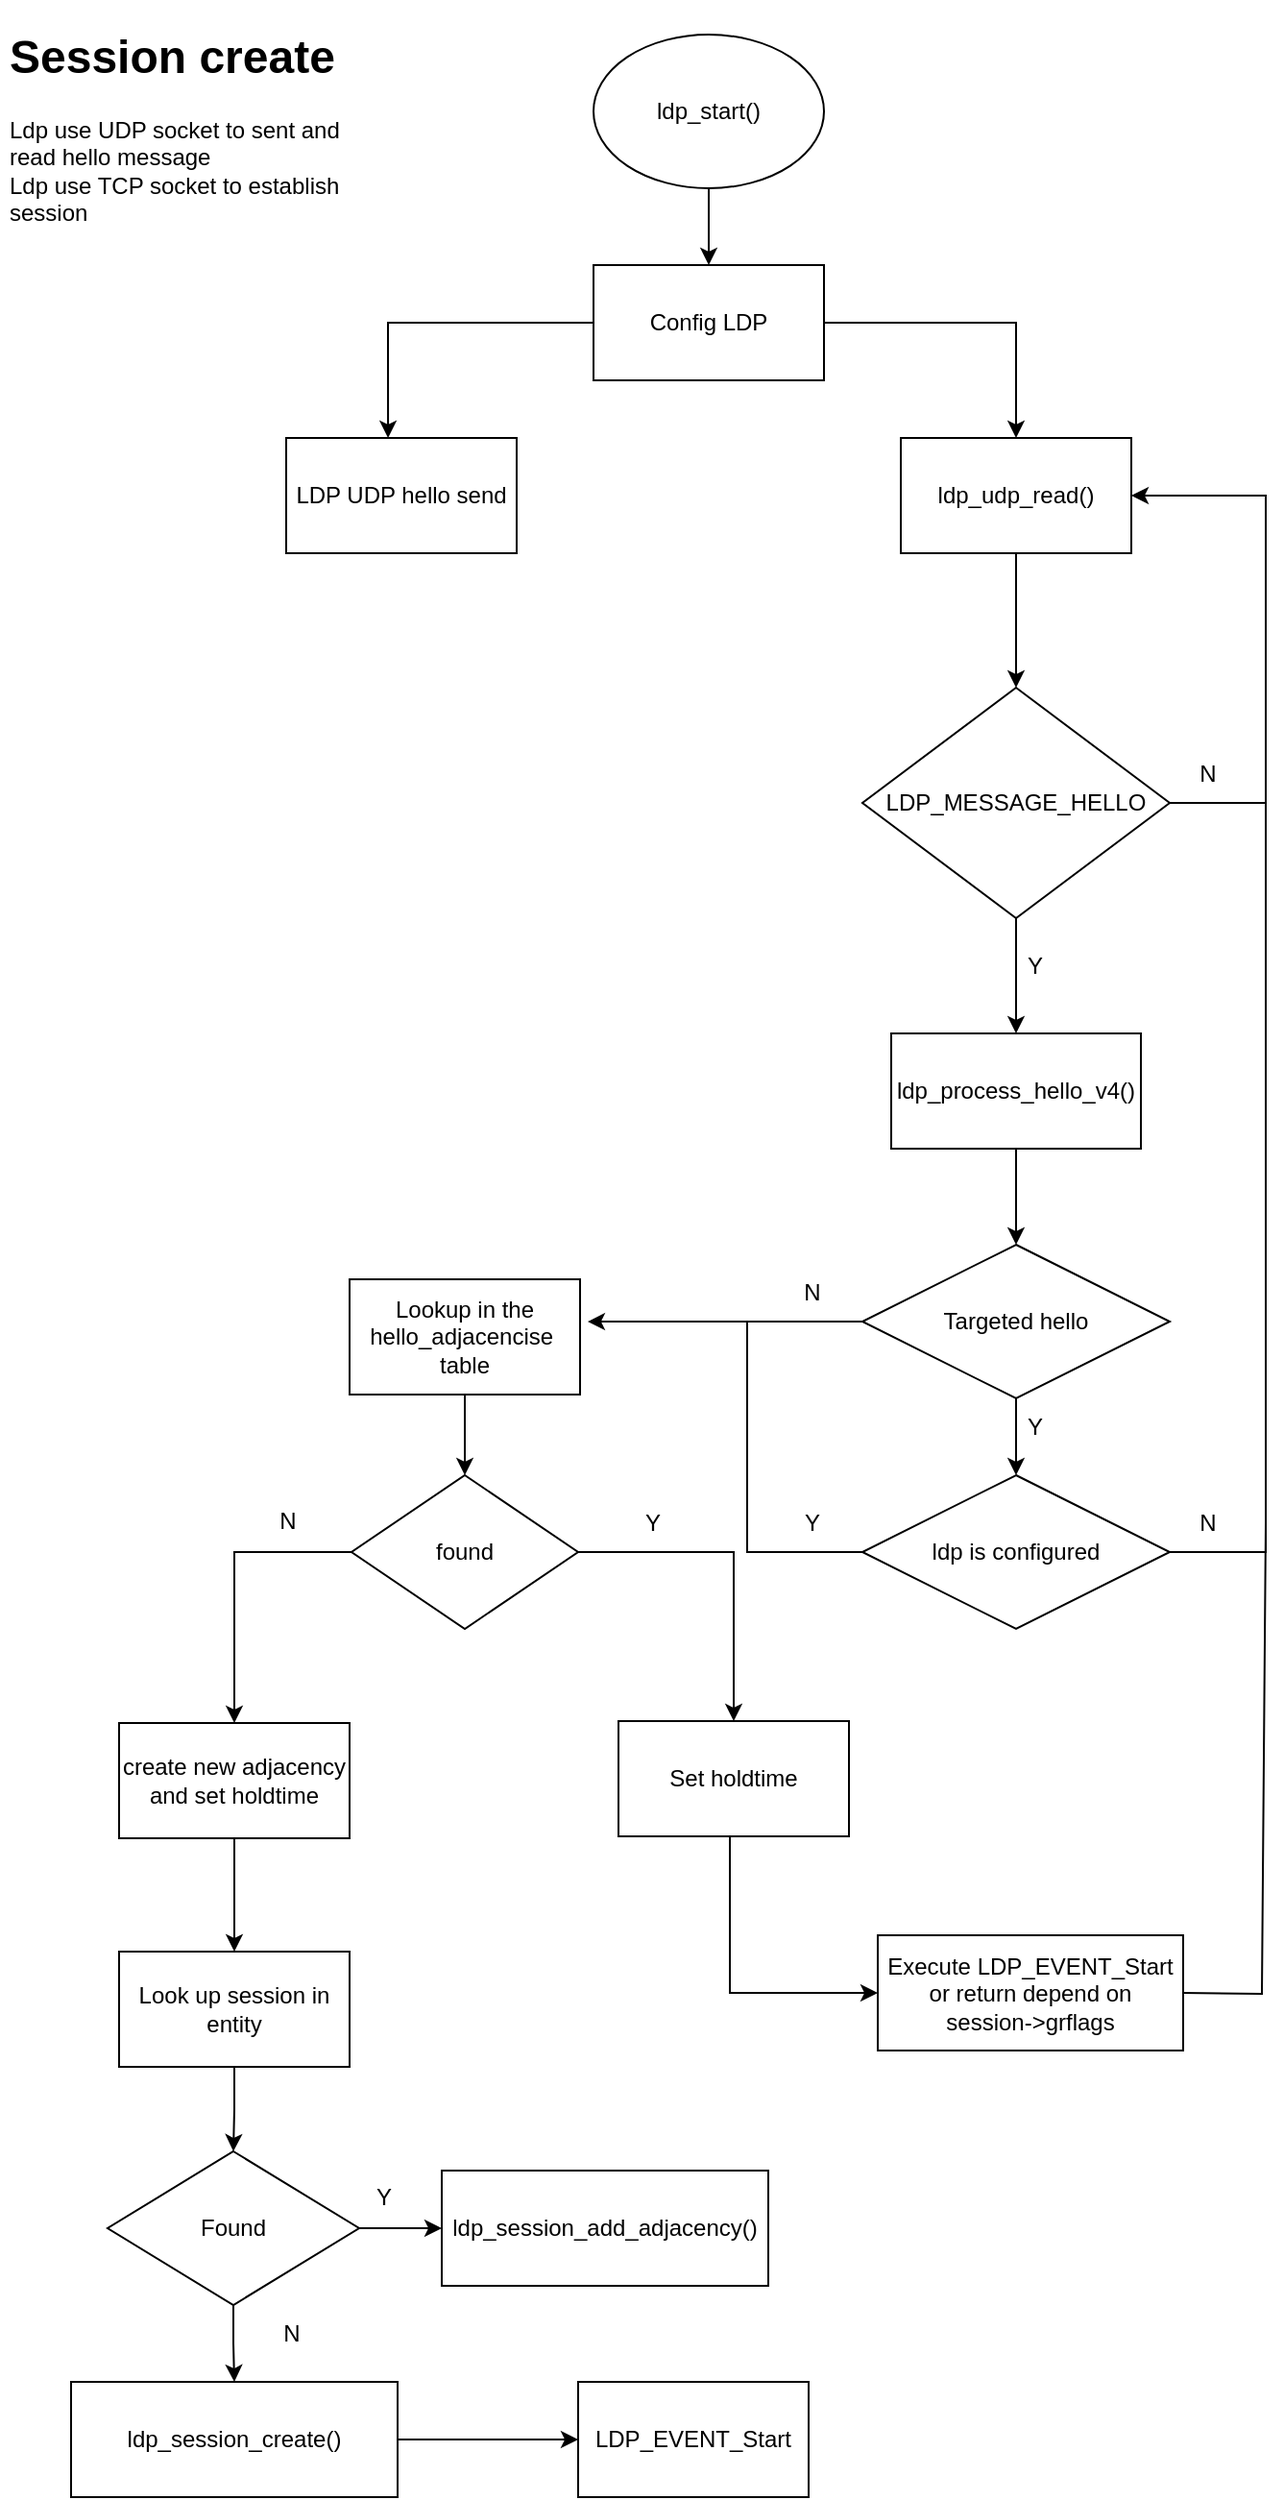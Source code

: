 <mxfile version="22.1.21" type="github">
  <diagram id="C5RBs43oDa-KdzZeNtuy" name="Page-1">
    <mxGraphModel dx="1306" dy="790" grid="1" gridSize="10" guides="1" tooltips="1" connect="1" arrows="1" fold="1" page="1" pageScale="1" pageWidth="827" pageHeight="1169" math="0" shadow="0">
      <root>
        <mxCell id="WIyWlLk6GJQsqaUBKTNV-0" />
        <mxCell id="WIyWlLk6GJQsqaUBKTNV-1" parent="WIyWlLk6GJQsqaUBKTNV-0" />
        <mxCell id="os6N13HGExZFHYIwGGnI-4" style="edgeStyle=orthogonalEdgeStyle;rounded=0;orthogonalLoop=1;jettySize=auto;html=1;entryX=0.5;entryY=0;entryDx=0;entryDy=0;" parent="WIyWlLk6GJQsqaUBKTNV-1" source="os6N13HGExZFHYIwGGnI-0" target="os6N13HGExZFHYIwGGnI-3" edge="1">
          <mxGeometry relative="1" as="geometry" />
        </mxCell>
        <mxCell id="os6N13HGExZFHYIwGGnI-0" value="ldp_start()" style="ellipse;whiteSpace=wrap;html=1;" parent="WIyWlLk6GJQsqaUBKTNV-1" vertex="1">
          <mxGeometry x="339" y="28" width="120" height="80" as="geometry" />
        </mxCell>
        <mxCell id="os6N13HGExZFHYIwGGnI-6" style="edgeStyle=orthogonalEdgeStyle;rounded=0;orthogonalLoop=1;jettySize=auto;html=1;entryX=0.5;entryY=0;entryDx=0;entryDy=0;" parent="WIyWlLk6GJQsqaUBKTNV-1" source="os6N13HGExZFHYIwGGnI-3" target="os6N13HGExZFHYIwGGnI-5" edge="1">
          <mxGeometry relative="1" as="geometry" />
        </mxCell>
        <mxCell id="os6N13HGExZFHYIwGGnI-3" value="Config LDP" style="rounded=0;whiteSpace=wrap;html=1;" parent="WIyWlLk6GJQsqaUBKTNV-1" vertex="1">
          <mxGeometry x="339" y="148" width="120" height="60" as="geometry" />
        </mxCell>
        <mxCell id="os6N13HGExZFHYIwGGnI-11" style="edgeStyle=orthogonalEdgeStyle;rounded=0;orthogonalLoop=1;jettySize=auto;html=1;entryX=0.5;entryY=0;entryDx=0;entryDy=0;" parent="WIyWlLk6GJQsqaUBKTNV-1" source="os6N13HGExZFHYIwGGnI-5" edge="1">
          <mxGeometry relative="1" as="geometry">
            <mxPoint x="559" y="368" as="targetPoint" />
          </mxGeometry>
        </mxCell>
        <mxCell id="os6N13HGExZFHYIwGGnI-5" value="ldp_udp_read()" style="rounded=0;whiteSpace=wrap;html=1;" parent="WIyWlLk6GJQsqaUBKTNV-1" vertex="1">
          <mxGeometry x="499" y="238" width="120" height="60" as="geometry" />
        </mxCell>
        <mxCell id="os6N13HGExZFHYIwGGnI-7" value="LDP UDP hello send" style="rounded=0;whiteSpace=wrap;html=1;" parent="WIyWlLk6GJQsqaUBKTNV-1" vertex="1">
          <mxGeometry x="179" y="238" width="120" height="60" as="geometry" />
        </mxCell>
        <mxCell id="os6N13HGExZFHYIwGGnI-8" style="edgeStyle=orthogonalEdgeStyle;rounded=0;orthogonalLoop=1;jettySize=auto;html=1;entryX=0.442;entryY=0;entryDx=0;entryDy=0;entryPerimeter=0;" parent="WIyWlLk6GJQsqaUBKTNV-1" source="os6N13HGExZFHYIwGGnI-3" target="os6N13HGExZFHYIwGGnI-7" edge="1">
          <mxGeometry relative="1" as="geometry" />
        </mxCell>
        <mxCell id="os6N13HGExZFHYIwGGnI-13" style="edgeStyle=orthogonalEdgeStyle;rounded=0;orthogonalLoop=1;jettySize=auto;html=1;entryX=1;entryY=0.5;entryDx=0;entryDy=0;exitX=1;exitY=0.5;exitDx=0;exitDy=0;" parent="WIyWlLk6GJQsqaUBKTNV-1" source="os6N13HGExZFHYIwGGnI-12" target="os6N13HGExZFHYIwGGnI-5" edge="1">
          <mxGeometry relative="1" as="geometry">
            <mxPoint x="664" y="273" as="targetPoint" />
            <mxPoint x="684" y="433" as="sourcePoint" />
            <Array as="points">
              <mxPoint x="689" y="428" />
              <mxPoint x="689" y="268" />
            </Array>
          </mxGeometry>
        </mxCell>
        <mxCell id="os6N13HGExZFHYIwGGnI-15" style="edgeStyle=orthogonalEdgeStyle;rounded=0;orthogonalLoop=1;jettySize=auto;html=1;entryX=0.5;entryY=0;entryDx=0;entryDy=0;" parent="WIyWlLk6GJQsqaUBKTNV-1" source="os6N13HGExZFHYIwGGnI-12" target="os6N13HGExZFHYIwGGnI-14" edge="1">
          <mxGeometry relative="1" as="geometry" />
        </mxCell>
        <mxCell id="os6N13HGExZFHYIwGGnI-12" value="LDP_MESSAGE_HELLO" style="rhombus;whiteSpace=wrap;html=1;" parent="WIyWlLk6GJQsqaUBKTNV-1" vertex="1">
          <mxGeometry x="479" y="368" width="160" height="120" as="geometry" />
        </mxCell>
        <mxCell id="os6N13HGExZFHYIwGGnI-19" style="edgeStyle=orthogonalEdgeStyle;rounded=0;orthogonalLoop=1;jettySize=auto;html=1;entryX=0.5;entryY=0;entryDx=0;entryDy=0;" parent="WIyWlLk6GJQsqaUBKTNV-1" source="os6N13HGExZFHYIwGGnI-14" target="os6N13HGExZFHYIwGGnI-18" edge="1">
          <mxGeometry relative="1" as="geometry" />
        </mxCell>
        <mxCell id="os6N13HGExZFHYIwGGnI-14" value="ldp_process_hello_v4()" style="rounded=0;whiteSpace=wrap;html=1;" parent="WIyWlLk6GJQsqaUBKTNV-1" vertex="1">
          <mxGeometry x="494" y="548" width="130" height="60" as="geometry" />
        </mxCell>
        <mxCell id="os6N13HGExZFHYIwGGnI-16" value="N" style="text;html=1;strokeColor=none;fillColor=none;align=center;verticalAlign=middle;whiteSpace=wrap;rounded=0;" parent="WIyWlLk6GJQsqaUBKTNV-1" vertex="1">
          <mxGeometry x="629" y="398" width="60" height="30" as="geometry" />
        </mxCell>
        <mxCell id="os6N13HGExZFHYIwGGnI-17" value="Y" style="text;html=1;strokeColor=none;fillColor=none;align=center;verticalAlign=middle;whiteSpace=wrap;rounded=0;" parent="WIyWlLk6GJQsqaUBKTNV-1" vertex="1">
          <mxGeometry x="539" y="498" width="60" height="30" as="geometry" />
        </mxCell>
        <mxCell id="os6N13HGExZFHYIwGGnI-22" style="edgeStyle=orthogonalEdgeStyle;rounded=0;orthogonalLoop=1;jettySize=auto;html=1;exitX=0.5;exitY=1;exitDx=0;exitDy=0;entryX=0.5;entryY=0;entryDx=0;entryDy=0;" parent="WIyWlLk6GJQsqaUBKTNV-1" source="os6N13HGExZFHYIwGGnI-18" target="os6N13HGExZFHYIwGGnI-21" edge="1">
          <mxGeometry relative="1" as="geometry" />
        </mxCell>
        <mxCell id="os6N13HGExZFHYIwGGnI-18" value="Targeted hello" style="rhombus;whiteSpace=wrap;html=1;" parent="WIyWlLk6GJQsqaUBKTNV-1" vertex="1">
          <mxGeometry x="479" y="658" width="160" height="80" as="geometry" />
        </mxCell>
        <mxCell id="os6N13HGExZFHYIwGGnI-21" value="ldp is configured" style="rhombus;whiteSpace=wrap;html=1;" parent="WIyWlLk6GJQsqaUBKTNV-1" vertex="1">
          <mxGeometry x="479" y="778" width="160" height="80" as="geometry" />
        </mxCell>
        <mxCell id="os6N13HGExZFHYIwGGnI-23" value="Y" style="text;html=1;strokeColor=none;fillColor=none;align=center;verticalAlign=middle;whiteSpace=wrap;rounded=0;" parent="WIyWlLk6GJQsqaUBKTNV-1" vertex="1">
          <mxGeometry x="539" y="738" width="60" height="30" as="geometry" />
        </mxCell>
        <mxCell id="os6N13HGExZFHYIwGGnI-25" value="" style="endArrow=none;html=1;rounded=0;" parent="WIyWlLk6GJQsqaUBKTNV-1" edge="1">
          <mxGeometry width="50" height="50" relative="1" as="geometry">
            <mxPoint x="639" y="818" as="sourcePoint" />
            <mxPoint x="689" y="418" as="targetPoint" />
            <Array as="points">
              <mxPoint x="689" y="818" />
            </Array>
          </mxGeometry>
        </mxCell>
        <mxCell id="os6N13HGExZFHYIwGGnI-26" value="N" style="text;html=1;strokeColor=none;fillColor=none;align=center;verticalAlign=middle;whiteSpace=wrap;rounded=0;" parent="WIyWlLk6GJQsqaUBKTNV-1" vertex="1">
          <mxGeometry x="629" y="788" width="60" height="30" as="geometry" />
        </mxCell>
        <mxCell id="os6N13HGExZFHYIwGGnI-36" style="edgeStyle=orthogonalEdgeStyle;rounded=0;orthogonalLoop=1;jettySize=auto;html=1;entryX=0.5;entryY=0;entryDx=0;entryDy=0;" parent="WIyWlLk6GJQsqaUBKTNV-1" source="os6N13HGExZFHYIwGGnI-27" target="os6N13HGExZFHYIwGGnI-35" edge="1">
          <mxGeometry relative="1" as="geometry" />
        </mxCell>
        <mxCell id="os6N13HGExZFHYIwGGnI-27" value="Lookup in the hello_adjacencise&amp;nbsp; table" style="rounded=0;whiteSpace=wrap;html=1;" parent="WIyWlLk6GJQsqaUBKTNV-1" vertex="1">
          <mxGeometry x="212" y="676" width="120" height="60" as="geometry" />
        </mxCell>
        <mxCell id="os6N13HGExZFHYIwGGnI-29" style="edgeStyle=orthogonalEdgeStyle;rounded=0;orthogonalLoop=1;jettySize=auto;html=1;entryX=1.033;entryY=0.367;entryDx=0;entryDy=0;entryPerimeter=0;" parent="WIyWlLk6GJQsqaUBKTNV-1" source="os6N13HGExZFHYIwGGnI-18" target="os6N13HGExZFHYIwGGnI-27" edge="1">
          <mxGeometry relative="1" as="geometry" />
        </mxCell>
        <mxCell id="os6N13HGExZFHYIwGGnI-30" value="N" style="text;html=1;strokeColor=none;fillColor=none;align=center;verticalAlign=middle;whiteSpace=wrap;rounded=0;" parent="WIyWlLk6GJQsqaUBKTNV-1" vertex="1">
          <mxGeometry x="423" y="668" width="60" height="30" as="geometry" />
        </mxCell>
        <mxCell id="os6N13HGExZFHYIwGGnI-31" value="" style="endArrow=none;html=1;rounded=0;" parent="WIyWlLk6GJQsqaUBKTNV-1" edge="1">
          <mxGeometry width="50" height="50" relative="1" as="geometry">
            <mxPoint x="419" y="698" as="sourcePoint" />
            <mxPoint x="479" y="818" as="targetPoint" />
            <Array as="points">
              <mxPoint x="419" y="818" />
            </Array>
          </mxGeometry>
        </mxCell>
        <mxCell id="os6N13HGExZFHYIwGGnI-32" value="Y" style="text;html=1;strokeColor=none;fillColor=none;align=center;verticalAlign=middle;whiteSpace=wrap;rounded=0;" parent="WIyWlLk6GJQsqaUBKTNV-1" vertex="1">
          <mxGeometry x="423" y="788" width="60" height="30" as="geometry" />
        </mxCell>
        <mxCell id="os6N13HGExZFHYIwGGnI-34" value="&lt;h1&gt;Session create&lt;/h1&gt;&lt;div&gt;Ldp use UDP socket to sent and read hello message&lt;/div&gt;&lt;div&gt;Ldp use TCP socket to establish session&lt;/div&gt;" style="text;html=1;strokeColor=none;fillColor=none;spacing=5;spacingTop=-20;whiteSpace=wrap;overflow=hidden;rounded=0;" parent="WIyWlLk6GJQsqaUBKTNV-1" vertex="1">
          <mxGeometry x="30" y="20" width="190" height="120" as="geometry" />
        </mxCell>
        <mxCell id="os6N13HGExZFHYIwGGnI-43" style="edgeStyle=orthogonalEdgeStyle;rounded=0;orthogonalLoop=1;jettySize=auto;html=1;entryX=0.5;entryY=0;entryDx=0;entryDy=0;" parent="WIyWlLk6GJQsqaUBKTNV-1" source="os6N13HGExZFHYIwGGnI-35" target="os6N13HGExZFHYIwGGnI-41" edge="1">
          <mxGeometry relative="1" as="geometry" />
        </mxCell>
        <mxCell id="os6N13HGExZFHYIwGGnI-47" style="edgeStyle=orthogonalEdgeStyle;rounded=0;orthogonalLoop=1;jettySize=auto;html=1;exitX=1;exitY=0.5;exitDx=0;exitDy=0;entryX=0.5;entryY=0;entryDx=0;entryDy=0;" parent="WIyWlLk6GJQsqaUBKTNV-1" source="os6N13HGExZFHYIwGGnI-35" target="os6N13HGExZFHYIwGGnI-42" edge="1">
          <mxGeometry relative="1" as="geometry" />
        </mxCell>
        <mxCell id="os6N13HGExZFHYIwGGnI-35" value="found" style="rhombus;whiteSpace=wrap;html=1;" parent="WIyWlLk6GJQsqaUBKTNV-1" vertex="1">
          <mxGeometry x="213" y="778" width="118" height="80" as="geometry" />
        </mxCell>
        <mxCell id="os6N13HGExZFHYIwGGnI-57" value="" style="edgeStyle=orthogonalEdgeStyle;rounded=0;orthogonalLoop=1;jettySize=auto;html=1;" parent="WIyWlLk6GJQsqaUBKTNV-1" source="os6N13HGExZFHYIwGGnI-41" target="os6N13HGExZFHYIwGGnI-56" edge="1">
          <mxGeometry relative="1" as="geometry" />
        </mxCell>
        <mxCell id="os6N13HGExZFHYIwGGnI-41" value="create new adjacency&lt;br&gt;and set holdtime" style="rounded=0;whiteSpace=wrap;html=1;" parent="WIyWlLk6GJQsqaUBKTNV-1" vertex="1">
          <mxGeometry x="92" y="907" width="120" height="60" as="geometry" />
        </mxCell>
        <mxCell id="os6N13HGExZFHYIwGGnI-50" style="edgeStyle=orthogonalEdgeStyle;rounded=0;orthogonalLoop=1;jettySize=auto;html=1;entryX=0;entryY=0.5;entryDx=0;entryDy=0;" parent="WIyWlLk6GJQsqaUBKTNV-1" source="os6N13HGExZFHYIwGGnI-42" target="os6N13HGExZFHYIwGGnI-51" edge="1">
          <mxGeometry relative="1" as="geometry">
            <mxPoint x="411.5" y="1005" as="targetPoint" />
            <Array as="points">
              <mxPoint x="410" y="1048" />
            </Array>
          </mxGeometry>
        </mxCell>
        <mxCell id="os6N13HGExZFHYIwGGnI-42" value="Set holdtime" style="rounded=0;whiteSpace=wrap;html=1;" parent="WIyWlLk6GJQsqaUBKTNV-1" vertex="1">
          <mxGeometry x="352" y="906" width="120" height="60" as="geometry" />
        </mxCell>
        <mxCell id="os6N13HGExZFHYIwGGnI-45" value="N" style="text;html=1;strokeColor=none;fillColor=none;align=center;verticalAlign=middle;whiteSpace=wrap;rounded=0;" parent="WIyWlLk6GJQsqaUBKTNV-1" vertex="1">
          <mxGeometry x="150" y="787" width="60" height="30" as="geometry" />
        </mxCell>
        <mxCell id="os6N13HGExZFHYIwGGnI-46" value="Y" style="text;html=1;strokeColor=none;fillColor=none;align=center;verticalAlign=middle;whiteSpace=wrap;rounded=0;" parent="WIyWlLk6GJQsqaUBKTNV-1" vertex="1">
          <mxGeometry x="340" y="788" width="60" height="30" as="geometry" />
        </mxCell>
        <mxCell id="os6N13HGExZFHYIwGGnI-51" value="Execute LDP_EVENT_Start or return depend on&lt;br&gt;session-&amp;gt;grflags" style="rounded=0;whiteSpace=wrap;html=1;" parent="WIyWlLk6GJQsqaUBKTNV-1" vertex="1">
          <mxGeometry x="487" y="1017.5" width="159" height="60" as="geometry" />
        </mxCell>
        <mxCell id="os6N13HGExZFHYIwGGnI-55" value="" style="endArrow=none;html=1;rounded=0;entryX=1;entryY=0.5;entryDx=0;entryDy=0;exitX=1;exitY=0.5;exitDx=0;exitDy=0;" parent="WIyWlLk6GJQsqaUBKTNV-1" source="os6N13HGExZFHYIwGGnI-51" target="os6N13HGExZFHYIwGGnI-26" edge="1">
          <mxGeometry width="50" height="50" relative="1" as="geometry">
            <mxPoint x="675" y="1047.5" as="sourcePoint" />
            <mxPoint x="686" y="818" as="targetPoint" />
            <Array as="points">
              <mxPoint x="687" y="1048" />
            </Array>
          </mxGeometry>
        </mxCell>
        <mxCell id="os6N13HGExZFHYIwGGnI-59" style="edgeStyle=orthogonalEdgeStyle;rounded=0;orthogonalLoop=1;jettySize=auto;html=1;" parent="WIyWlLk6GJQsqaUBKTNV-1" source="os6N13HGExZFHYIwGGnI-56" target="os6N13HGExZFHYIwGGnI-58" edge="1">
          <mxGeometry relative="1" as="geometry" />
        </mxCell>
        <mxCell id="os6N13HGExZFHYIwGGnI-56" value="Look up session in entity" style="whiteSpace=wrap;html=1;rounded=0;" parent="WIyWlLk6GJQsqaUBKTNV-1" vertex="1">
          <mxGeometry x="92" y="1026" width="120" height="60" as="geometry" />
        </mxCell>
        <mxCell id="os6N13HGExZFHYIwGGnI-60" style="edgeStyle=orthogonalEdgeStyle;rounded=0;orthogonalLoop=1;jettySize=auto;html=1;" parent="WIyWlLk6GJQsqaUBKTNV-1" source="os6N13HGExZFHYIwGGnI-58" target="os6N13HGExZFHYIwGGnI-61" edge="1">
          <mxGeometry relative="1" as="geometry">
            <mxPoint x="320" y="1170" as="targetPoint" />
          </mxGeometry>
        </mxCell>
        <mxCell id="os6N13HGExZFHYIwGGnI-64" style="edgeStyle=orthogonalEdgeStyle;rounded=0;orthogonalLoop=1;jettySize=auto;html=1;exitX=0.5;exitY=1;exitDx=0;exitDy=0;entryX=0.5;entryY=0;entryDx=0;entryDy=0;" parent="WIyWlLk6GJQsqaUBKTNV-1" source="os6N13HGExZFHYIwGGnI-58" target="os6N13HGExZFHYIwGGnI-63" edge="1">
          <mxGeometry relative="1" as="geometry" />
        </mxCell>
        <mxCell id="os6N13HGExZFHYIwGGnI-58" value="Found" style="rhombus;whiteSpace=wrap;html=1;" parent="WIyWlLk6GJQsqaUBKTNV-1" vertex="1">
          <mxGeometry x="86" y="1130" width="131" height="80" as="geometry" />
        </mxCell>
        <mxCell id="os6N13HGExZFHYIwGGnI-61" value="ldp_session_add_adjacency()" style="rounded=0;whiteSpace=wrap;html=1;" parent="WIyWlLk6GJQsqaUBKTNV-1" vertex="1">
          <mxGeometry x="260" y="1140" width="170" height="60" as="geometry" />
        </mxCell>
        <mxCell id="os6N13HGExZFHYIwGGnI-62" value="Y" style="text;html=1;strokeColor=none;fillColor=none;align=center;verticalAlign=middle;whiteSpace=wrap;rounded=0;" parent="WIyWlLk6GJQsqaUBKTNV-1" vertex="1">
          <mxGeometry x="200" y="1139" width="60" height="30" as="geometry" />
        </mxCell>
        <mxCell id="XuDR0hsBls896ofQk4cr-2" value="" style="edgeStyle=orthogonalEdgeStyle;rounded=0;orthogonalLoop=1;jettySize=auto;html=1;" edge="1" parent="WIyWlLk6GJQsqaUBKTNV-1" source="os6N13HGExZFHYIwGGnI-63" target="XuDR0hsBls896ofQk4cr-1">
          <mxGeometry relative="1" as="geometry" />
        </mxCell>
        <mxCell id="os6N13HGExZFHYIwGGnI-63" value="ldp_session_create()" style="rounded=0;whiteSpace=wrap;html=1;" parent="WIyWlLk6GJQsqaUBKTNV-1" vertex="1">
          <mxGeometry x="67" y="1250" width="170" height="60" as="geometry" />
        </mxCell>
        <mxCell id="XuDR0hsBls896ofQk4cr-0" value="N" style="text;html=1;strokeColor=none;fillColor=none;align=center;verticalAlign=middle;whiteSpace=wrap;rounded=0;" vertex="1" parent="WIyWlLk6GJQsqaUBKTNV-1">
          <mxGeometry x="152" y="1210" width="60" height="30" as="geometry" />
        </mxCell>
        <mxCell id="XuDR0hsBls896ofQk4cr-1" value="LDP_EVENT_Start" style="whiteSpace=wrap;html=1;rounded=0;" vertex="1" parent="WIyWlLk6GJQsqaUBKTNV-1">
          <mxGeometry x="331" y="1250" width="120" height="60" as="geometry" />
        </mxCell>
      </root>
    </mxGraphModel>
  </diagram>
</mxfile>
